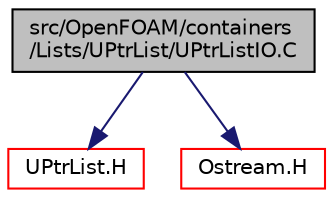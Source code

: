 digraph "src/OpenFOAM/containers/Lists/UPtrList/UPtrListIO.C"
{
  bgcolor="transparent";
  edge [fontname="Helvetica",fontsize="10",labelfontname="Helvetica",labelfontsize="10"];
  node [fontname="Helvetica",fontsize="10",shape=record];
  Node0 [label="src/OpenFOAM/containers\l/Lists/UPtrList/UPtrListIO.C",height=0.2,width=0.4,color="black", fillcolor="grey75", style="filled", fontcolor="black"];
  Node0 -> Node1 [color="midnightblue",fontsize="10",style="solid",fontname="Helvetica"];
  Node1 [label="UPtrList.H",height=0.2,width=0.4,color="red",URL="$a09473.html"];
  Node0 -> Node38 [color="midnightblue",fontsize="10",style="solid",fontname="Helvetica"];
  Node38 [label="Ostream.H",height=0.2,width=0.4,color="red",URL="$a09824.html"];
}
